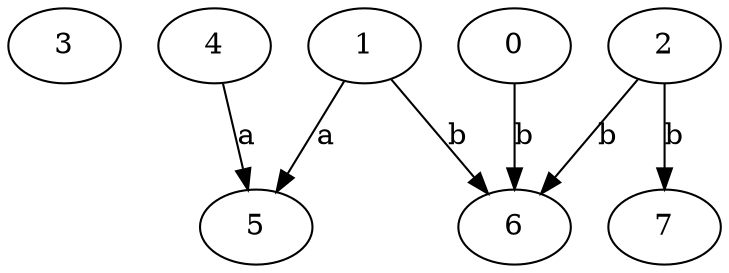 strict digraph  {
3;
4;
0;
5;
1;
2;
6;
7;
4 -> 5  [label=a];
0 -> 6  [label=b];
1 -> 5  [label=a];
1 -> 6  [label=b];
2 -> 6  [label=b];
2 -> 7  [label=b];
}
